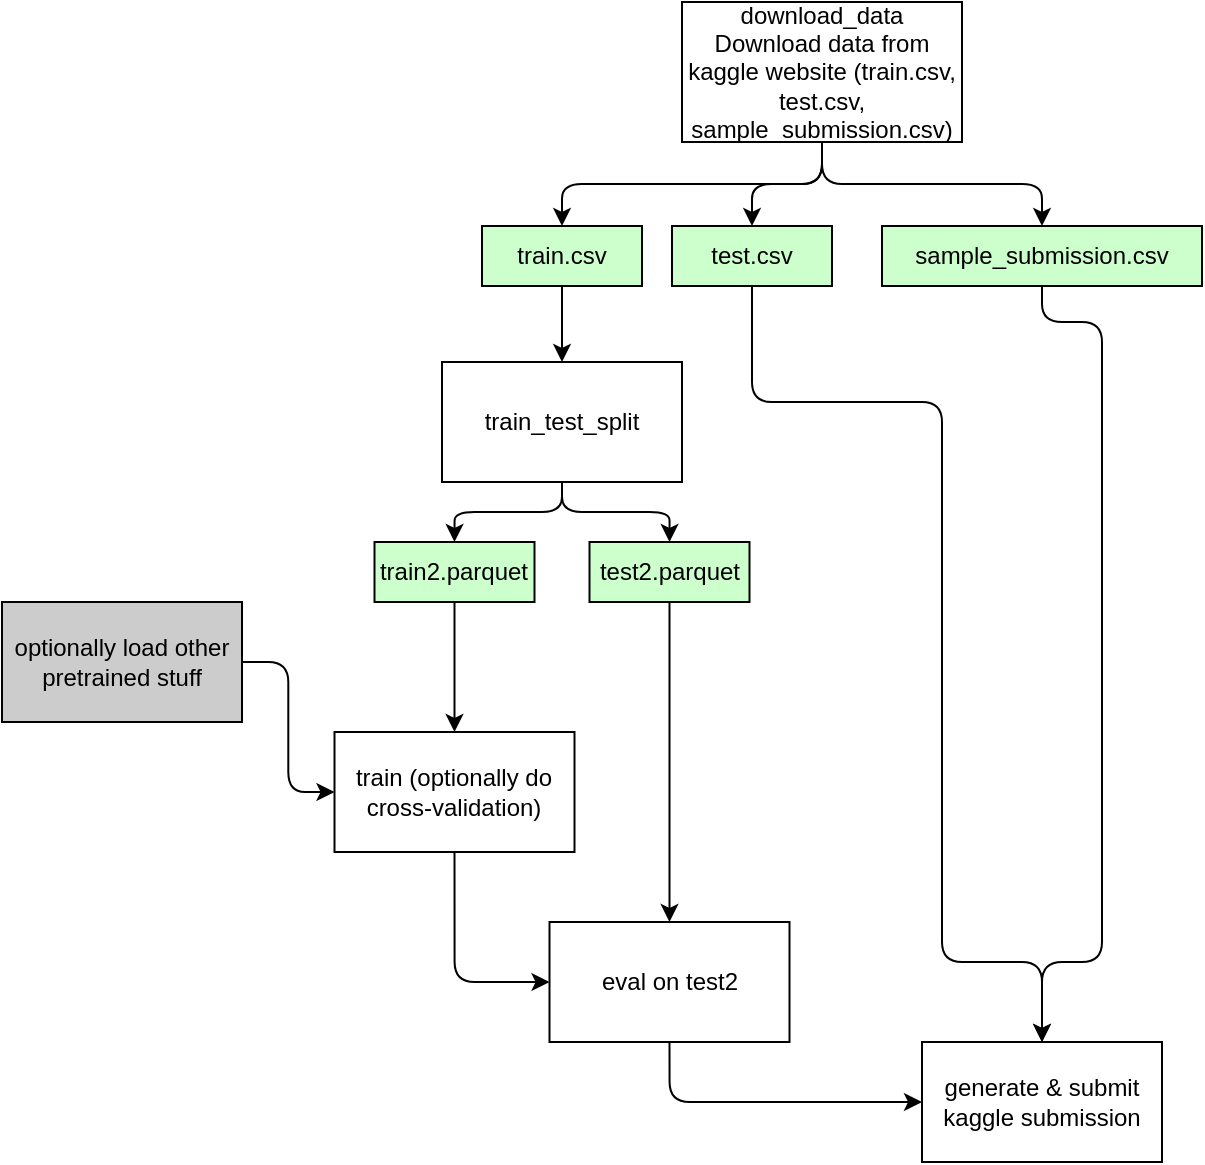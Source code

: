 <mxfile>
    <diagram id="e0EyjTDW1lWR_T4HGJde" name="Page-1">
        <mxGraphModel dx="1224" dy="730" grid="1" gridSize="10" guides="1" tooltips="1" connect="1" arrows="1" fold="1" page="1" pageScale="1" pageWidth="850" pageHeight="1100" math="0" shadow="0">
            <root>
                <mxCell id="0"/>
                <mxCell id="1" parent="0"/>
                <mxCell id="26" style="edgeStyle=orthogonalEdgeStyle;html=1;exitX=0.5;exitY=1;exitDx=0;exitDy=0;entryX=0.5;entryY=0;entryDx=0;entryDy=0;" parent="1" source="2" target="5" edge="1">
                    <mxGeometry relative="1" as="geometry"/>
                </mxCell>
                <mxCell id="27" style="edgeStyle=orthogonalEdgeStyle;html=1;exitX=0.5;exitY=1;exitDx=0;exitDy=0;entryX=0.5;entryY=0;entryDx=0;entryDy=0;" parent="1" source="2" target="6" edge="1">
                    <mxGeometry relative="1" as="geometry"/>
                </mxCell>
                <mxCell id="28" style="edgeStyle=orthogonalEdgeStyle;html=1;exitX=0.5;exitY=1;exitDx=0;exitDy=0;entryX=0.5;entryY=0;entryDx=0;entryDy=0;" parent="1" source="2" target="7" edge="1">
                    <mxGeometry relative="1" as="geometry"/>
                </mxCell>
                <mxCell id="2" value="&lt;div&gt;download_data&lt;/div&gt;Download data from kaggle website (train.csv, test.csv, sample_submission.csv)" style="rounded=0;whiteSpace=wrap;html=1;" parent="1" vertex="1">
                    <mxGeometry x="350" y="310" width="140" height="70" as="geometry"/>
                </mxCell>
                <mxCell id="20" style="edgeStyle=orthogonalEdgeStyle;html=1;exitX=0.5;exitY=1;exitDx=0;exitDy=0;entryX=0.5;entryY=0;entryDx=0;entryDy=0;" parent="1" source="3" target="9" edge="1">
                    <mxGeometry relative="1" as="geometry"/>
                </mxCell>
                <mxCell id="21" style="edgeStyle=orthogonalEdgeStyle;html=1;exitX=0.5;exitY=1;exitDx=0;exitDy=0;entryX=0.5;entryY=0;entryDx=0;entryDy=0;" parent="1" source="3" target="10" edge="1">
                    <mxGeometry relative="1" as="geometry"/>
                </mxCell>
                <mxCell id="3" value="train_test_split" style="rounded=0;whiteSpace=wrap;html=1;" parent="1" vertex="1">
                    <mxGeometry x="230" y="490" width="120" height="60" as="geometry"/>
                </mxCell>
                <mxCell id="8" style="edgeStyle=none;html=1;exitX=0.5;exitY=1;exitDx=0;exitDy=0;entryX=0.5;entryY=0;entryDx=0;entryDy=0;" parent="1" source="5" target="3" edge="1">
                    <mxGeometry relative="1" as="geometry"/>
                </mxCell>
                <mxCell id="5" value="train.csv" style="rounded=0;whiteSpace=wrap;html=1;fillColor=#CCFFCC;" parent="1" vertex="1">
                    <mxGeometry x="250" y="422" width="80" height="30" as="geometry"/>
                </mxCell>
                <mxCell id="23" style="edgeStyle=orthogonalEdgeStyle;html=1;exitX=0.5;exitY=1;exitDx=0;exitDy=0;entryX=0.5;entryY=0;entryDx=0;entryDy=0;" parent="1" source="6" target="22" edge="1">
                    <mxGeometry relative="1" as="geometry">
                        <Array as="points">
                            <mxPoint x="385" y="510"/>
                            <mxPoint x="480" y="510"/>
                            <mxPoint x="480" y="790"/>
                            <mxPoint x="530" y="790"/>
                        </Array>
                    </mxGeometry>
                </mxCell>
                <mxCell id="6" value="test.csv" style="rounded=0;whiteSpace=wrap;html=1;fillColor=#CCFFCC;" parent="1" vertex="1">
                    <mxGeometry x="345" y="422" width="80" height="30" as="geometry"/>
                </mxCell>
                <mxCell id="25" style="edgeStyle=orthogonalEdgeStyle;html=1;exitX=0.5;exitY=1;exitDx=0;exitDy=0;entryX=0.5;entryY=0;entryDx=0;entryDy=0;" parent="1" source="7" target="22" edge="1">
                    <mxGeometry relative="1" as="geometry">
                        <Array as="points">
                            <mxPoint x="530" y="470"/>
                            <mxPoint x="560" y="470"/>
                            <mxPoint x="560" y="790"/>
                            <mxPoint x="530" y="790"/>
                        </Array>
                    </mxGeometry>
                </mxCell>
                <mxCell id="7" value="sample_submission.csv" style="rounded=0;whiteSpace=wrap;html=1;fillColor=#CCFFCC;" parent="1" vertex="1">
                    <mxGeometry x="450" y="422" width="160" height="30" as="geometry"/>
                </mxCell>
                <mxCell id="12" value="" style="edgeStyle=none;html=1;" parent="1" source="9" target="11" edge="1">
                    <mxGeometry relative="1" as="geometry"/>
                </mxCell>
                <mxCell id="9" value="train2.parquet" style="rounded=0;whiteSpace=wrap;html=1;fillColor=#CCFFCC;" parent="1" vertex="1">
                    <mxGeometry x="196.25" y="580" width="80" height="30" as="geometry"/>
                </mxCell>
                <mxCell id="19" style="edgeStyle=orthogonalEdgeStyle;html=1;exitX=0.5;exitY=1;exitDx=0;exitDy=0;entryX=0.5;entryY=0;entryDx=0;entryDy=0;" parent="1" source="10" target="17" edge="1">
                    <mxGeometry relative="1" as="geometry"/>
                </mxCell>
                <mxCell id="10" value="test2.parquet" style="rounded=0;whiteSpace=wrap;html=1;fillColor=#CCFFCC;" parent="1" vertex="1">
                    <mxGeometry x="303.75" y="580" width="80" height="30" as="geometry"/>
                </mxCell>
                <mxCell id="18" style="edgeStyle=orthogonalEdgeStyle;html=1;exitX=0.5;exitY=1;exitDx=0;exitDy=0;entryX=0;entryY=0.5;entryDx=0;entryDy=0;" parent="1" source="11" target="17" edge="1">
                    <mxGeometry relative="1" as="geometry"/>
                </mxCell>
                <mxCell id="11" value="train (optionally do cross-validation)" style="whiteSpace=wrap;html=1;rounded=0;" parent="1" vertex="1">
                    <mxGeometry x="176.25" y="675" width="120" height="60" as="geometry"/>
                </mxCell>
                <mxCell id="15" style="edgeStyle=orthogonalEdgeStyle;html=1;exitX=1;exitY=0.5;exitDx=0;exitDy=0;entryX=0;entryY=0.5;entryDx=0;entryDy=0;" parent="1" source="13" target="11" edge="1">
                    <mxGeometry relative="1" as="geometry"/>
                </mxCell>
                <mxCell id="13" value="optionally load other pretrained stuff" style="whiteSpace=wrap;html=1;rounded=0;fillColor=#CCCCCC;" parent="1" vertex="1">
                    <mxGeometry x="10" y="610" width="120" height="60" as="geometry"/>
                </mxCell>
                <mxCell id="24" style="edgeStyle=orthogonalEdgeStyle;html=1;exitX=0.5;exitY=1;exitDx=0;exitDy=0;entryX=0;entryY=0.5;entryDx=0;entryDy=0;" parent="1" source="17" target="22" edge="1">
                    <mxGeometry relative="1" as="geometry"/>
                </mxCell>
                <mxCell id="17" value="eval on test2" style="whiteSpace=wrap;html=1;rounded=0;" parent="1" vertex="1">
                    <mxGeometry x="283.75" y="770" width="120" height="60" as="geometry"/>
                </mxCell>
                <mxCell id="22" value="generate &amp;amp; submit kaggle submission" style="whiteSpace=wrap;html=1;rounded=0;" parent="1" vertex="1">
                    <mxGeometry x="470" y="830" width="120" height="60" as="geometry"/>
                </mxCell>
            </root>
        </mxGraphModel>
    </diagram>
</mxfile>
